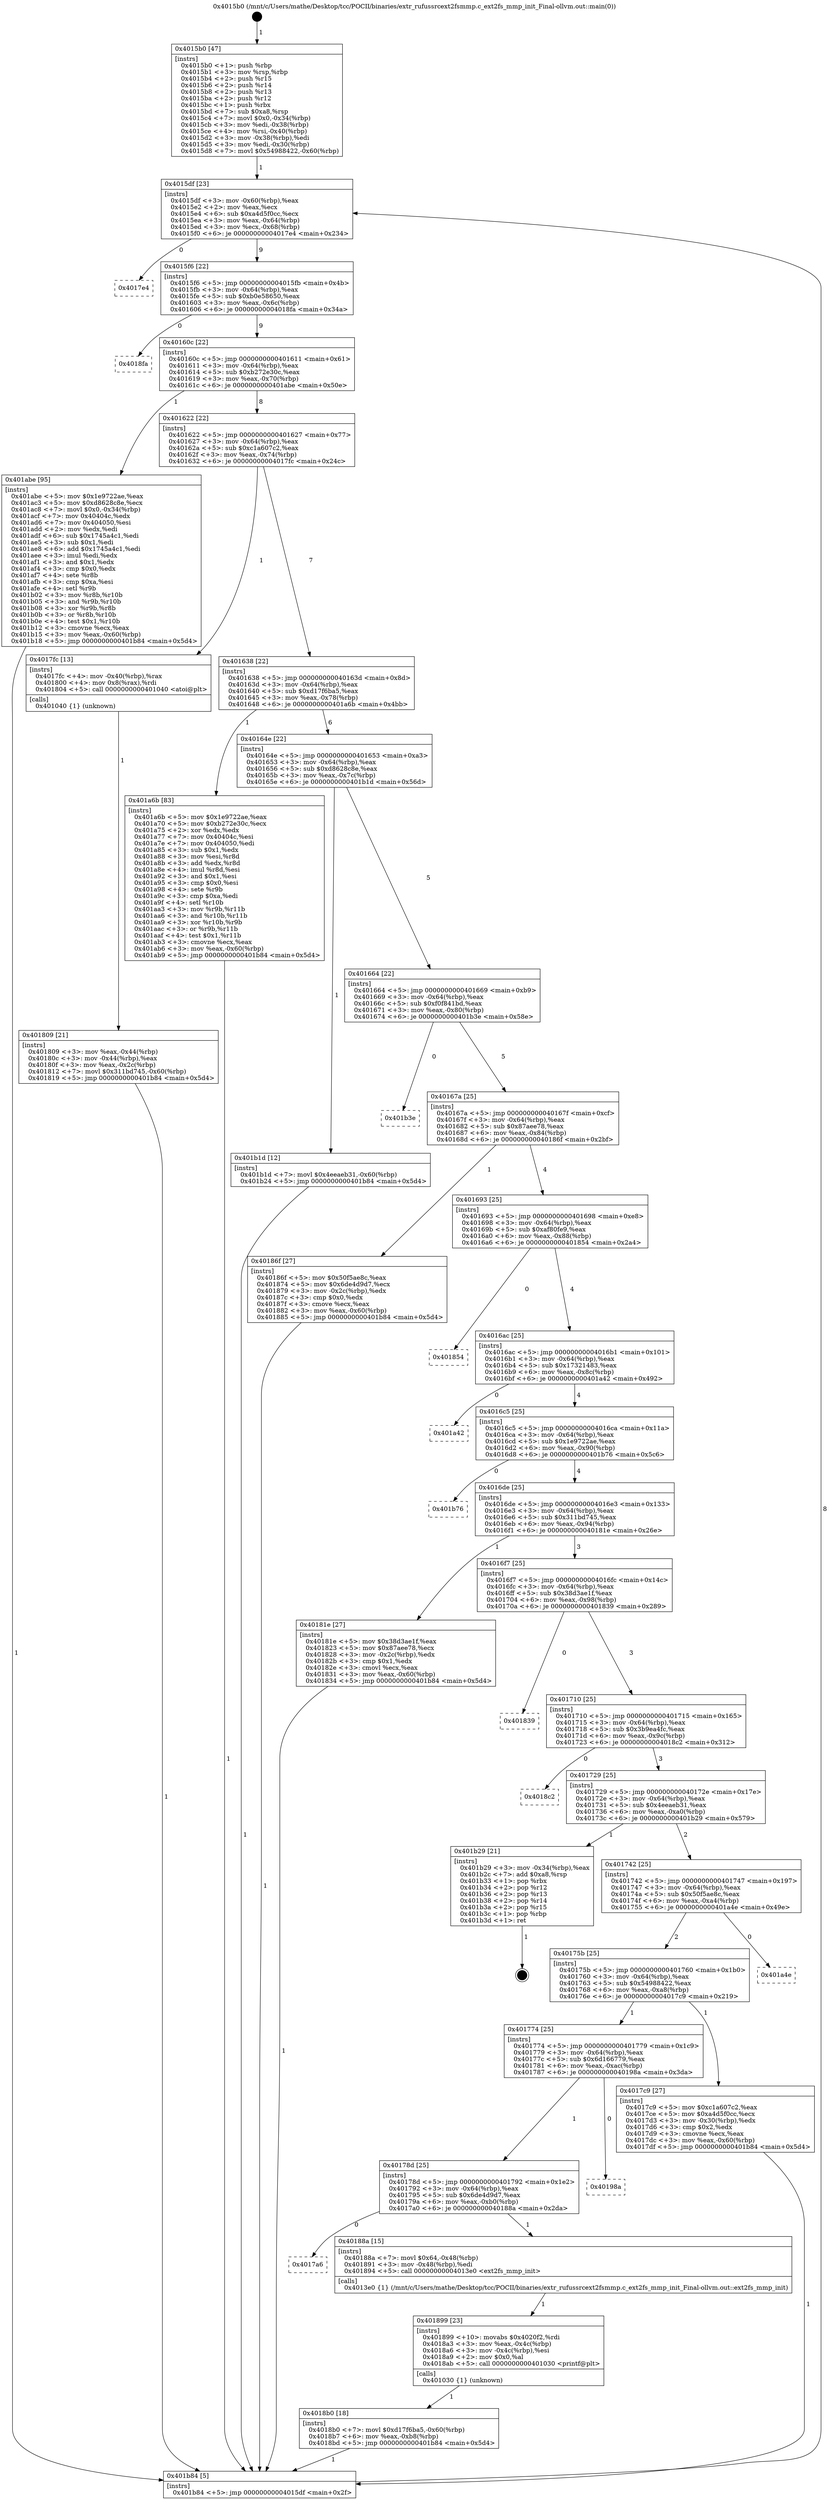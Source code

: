 digraph "0x4015b0" {
  label = "0x4015b0 (/mnt/c/Users/mathe/Desktop/tcc/POCII/binaries/extr_rufussrcext2fsmmp.c_ext2fs_mmp_init_Final-ollvm.out::main(0))"
  labelloc = "t"
  node[shape=record]

  Entry [label="",width=0.3,height=0.3,shape=circle,fillcolor=black,style=filled]
  "0x4015df" [label="{
     0x4015df [23]\l
     | [instrs]\l
     &nbsp;&nbsp;0x4015df \<+3\>: mov -0x60(%rbp),%eax\l
     &nbsp;&nbsp;0x4015e2 \<+2\>: mov %eax,%ecx\l
     &nbsp;&nbsp;0x4015e4 \<+6\>: sub $0xa4d5f0cc,%ecx\l
     &nbsp;&nbsp;0x4015ea \<+3\>: mov %eax,-0x64(%rbp)\l
     &nbsp;&nbsp;0x4015ed \<+3\>: mov %ecx,-0x68(%rbp)\l
     &nbsp;&nbsp;0x4015f0 \<+6\>: je 00000000004017e4 \<main+0x234\>\l
  }"]
  "0x4017e4" [label="{
     0x4017e4\l
  }", style=dashed]
  "0x4015f6" [label="{
     0x4015f6 [22]\l
     | [instrs]\l
     &nbsp;&nbsp;0x4015f6 \<+5\>: jmp 00000000004015fb \<main+0x4b\>\l
     &nbsp;&nbsp;0x4015fb \<+3\>: mov -0x64(%rbp),%eax\l
     &nbsp;&nbsp;0x4015fe \<+5\>: sub $0xb0e58650,%eax\l
     &nbsp;&nbsp;0x401603 \<+3\>: mov %eax,-0x6c(%rbp)\l
     &nbsp;&nbsp;0x401606 \<+6\>: je 00000000004018fa \<main+0x34a\>\l
  }"]
  Exit [label="",width=0.3,height=0.3,shape=circle,fillcolor=black,style=filled,peripheries=2]
  "0x4018fa" [label="{
     0x4018fa\l
  }", style=dashed]
  "0x40160c" [label="{
     0x40160c [22]\l
     | [instrs]\l
     &nbsp;&nbsp;0x40160c \<+5\>: jmp 0000000000401611 \<main+0x61\>\l
     &nbsp;&nbsp;0x401611 \<+3\>: mov -0x64(%rbp),%eax\l
     &nbsp;&nbsp;0x401614 \<+5\>: sub $0xb272e30c,%eax\l
     &nbsp;&nbsp;0x401619 \<+3\>: mov %eax,-0x70(%rbp)\l
     &nbsp;&nbsp;0x40161c \<+6\>: je 0000000000401abe \<main+0x50e\>\l
  }"]
  "0x4018b0" [label="{
     0x4018b0 [18]\l
     | [instrs]\l
     &nbsp;&nbsp;0x4018b0 \<+7\>: movl $0xd17f6ba5,-0x60(%rbp)\l
     &nbsp;&nbsp;0x4018b7 \<+6\>: mov %eax,-0xb8(%rbp)\l
     &nbsp;&nbsp;0x4018bd \<+5\>: jmp 0000000000401b84 \<main+0x5d4\>\l
  }"]
  "0x401abe" [label="{
     0x401abe [95]\l
     | [instrs]\l
     &nbsp;&nbsp;0x401abe \<+5\>: mov $0x1e9722ae,%eax\l
     &nbsp;&nbsp;0x401ac3 \<+5\>: mov $0xd8628c8e,%ecx\l
     &nbsp;&nbsp;0x401ac8 \<+7\>: movl $0x0,-0x34(%rbp)\l
     &nbsp;&nbsp;0x401acf \<+7\>: mov 0x40404c,%edx\l
     &nbsp;&nbsp;0x401ad6 \<+7\>: mov 0x404050,%esi\l
     &nbsp;&nbsp;0x401add \<+2\>: mov %edx,%edi\l
     &nbsp;&nbsp;0x401adf \<+6\>: sub $0x1745a4c1,%edi\l
     &nbsp;&nbsp;0x401ae5 \<+3\>: sub $0x1,%edi\l
     &nbsp;&nbsp;0x401ae8 \<+6\>: add $0x1745a4c1,%edi\l
     &nbsp;&nbsp;0x401aee \<+3\>: imul %edi,%edx\l
     &nbsp;&nbsp;0x401af1 \<+3\>: and $0x1,%edx\l
     &nbsp;&nbsp;0x401af4 \<+3\>: cmp $0x0,%edx\l
     &nbsp;&nbsp;0x401af7 \<+4\>: sete %r8b\l
     &nbsp;&nbsp;0x401afb \<+3\>: cmp $0xa,%esi\l
     &nbsp;&nbsp;0x401afe \<+4\>: setl %r9b\l
     &nbsp;&nbsp;0x401b02 \<+3\>: mov %r8b,%r10b\l
     &nbsp;&nbsp;0x401b05 \<+3\>: and %r9b,%r10b\l
     &nbsp;&nbsp;0x401b08 \<+3\>: xor %r9b,%r8b\l
     &nbsp;&nbsp;0x401b0b \<+3\>: or %r8b,%r10b\l
     &nbsp;&nbsp;0x401b0e \<+4\>: test $0x1,%r10b\l
     &nbsp;&nbsp;0x401b12 \<+3\>: cmovne %ecx,%eax\l
     &nbsp;&nbsp;0x401b15 \<+3\>: mov %eax,-0x60(%rbp)\l
     &nbsp;&nbsp;0x401b18 \<+5\>: jmp 0000000000401b84 \<main+0x5d4\>\l
  }"]
  "0x401622" [label="{
     0x401622 [22]\l
     | [instrs]\l
     &nbsp;&nbsp;0x401622 \<+5\>: jmp 0000000000401627 \<main+0x77\>\l
     &nbsp;&nbsp;0x401627 \<+3\>: mov -0x64(%rbp),%eax\l
     &nbsp;&nbsp;0x40162a \<+5\>: sub $0xc1a607c2,%eax\l
     &nbsp;&nbsp;0x40162f \<+3\>: mov %eax,-0x74(%rbp)\l
     &nbsp;&nbsp;0x401632 \<+6\>: je 00000000004017fc \<main+0x24c\>\l
  }"]
  "0x401899" [label="{
     0x401899 [23]\l
     | [instrs]\l
     &nbsp;&nbsp;0x401899 \<+10\>: movabs $0x4020f2,%rdi\l
     &nbsp;&nbsp;0x4018a3 \<+3\>: mov %eax,-0x4c(%rbp)\l
     &nbsp;&nbsp;0x4018a6 \<+3\>: mov -0x4c(%rbp),%esi\l
     &nbsp;&nbsp;0x4018a9 \<+2\>: mov $0x0,%al\l
     &nbsp;&nbsp;0x4018ab \<+5\>: call 0000000000401030 \<printf@plt\>\l
     | [calls]\l
     &nbsp;&nbsp;0x401030 \{1\} (unknown)\l
  }"]
  "0x4017fc" [label="{
     0x4017fc [13]\l
     | [instrs]\l
     &nbsp;&nbsp;0x4017fc \<+4\>: mov -0x40(%rbp),%rax\l
     &nbsp;&nbsp;0x401800 \<+4\>: mov 0x8(%rax),%rdi\l
     &nbsp;&nbsp;0x401804 \<+5\>: call 0000000000401040 \<atoi@plt\>\l
     | [calls]\l
     &nbsp;&nbsp;0x401040 \{1\} (unknown)\l
  }"]
  "0x401638" [label="{
     0x401638 [22]\l
     | [instrs]\l
     &nbsp;&nbsp;0x401638 \<+5\>: jmp 000000000040163d \<main+0x8d\>\l
     &nbsp;&nbsp;0x40163d \<+3\>: mov -0x64(%rbp),%eax\l
     &nbsp;&nbsp;0x401640 \<+5\>: sub $0xd17f6ba5,%eax\l
     &nbsp;&nbsp;0x401645 \<+3\>: mov %eax,-0x78(%rbp)\l
     &nbsp;&nbsp;0x401648 \<+6\>: je 0000000000401a6b \<main+0x4bb\>\l
  }"]
  "0x4017a6" [label="{
     0x4017a6\l
  }", style=dashed]
  "0x401a6b" [label="{
     0x401a6b [83]\l
     | [instrs]\l
     &nbsp;&nbsp;0x401a6b \<+5\>: mov $0x1e9722ae,%eax\l
     &nbsp;&nbsp;0x401a70 \<+5\>: mov $0xb272e30c,%ecx\l
     &nbsp;&nbsp;0x401a75 \<+2\>: xor %edx,%edx\l
     &nbsp;&nbsp;0x401a77 \<+7\>: mov 0x40404c,%esi\l
     &nbsp;&nbsp;0x401a7e \<+7\>: mov 0x404050,%edi\l
     &nbsp;&nbsp;0x401a85 \<+3\>: sub $0x1,%edx\l
     &nbsp;&nbsp;0x401a88 \<+3\>: mov %esi,%r8d\l
     &nbsp;&nbsp;0x401a8b \<+3\>: add %edx,%r8d\l
     &nbsp;&nbsp;0x401a8e \<+4\>: imul %r8d,%esi\l
     &nbsp;&nbsp;0x401a92 \<+3\>: and $0x1,%esi\l
     &nbsp;&nbsp;0x401a95 \<+3\>: cmp $0x0,%esi\l
     &nbsp;&nbsp;0x401a98 \<+4\>: sete %r9b\l
     &nbsp;&nbsp;0x401a9c \<+3\>: cmp $0xa,%edi\l
     &nbsp;&nbsp;0x401a9f \<+4\>: setl %r10b\l
     &nbsp;&nbsp;0x401aa3 \<+3\>: mov %r9b,%r11b\l
     &nbsp;&nbsp;0x401aa6 \<+3\>: and %r10b,%r11b\l
     &nbsp;&nbsp;0x401aa9 \<+3\>: xor %r10b,%r9b\l
     &nbsp;&nbsp;0x401aac \<+3\>: or %r9b,%r11b\l
     &nbsp;&nbsp;0x401aaf \<+4\>: test $0x1,%r11b\l
     &nbsp;&nbsp;0x401ab3 \<+3\>: cmovne %ecx,%eax\l
     &nbsp;&nbsp;0x401ab6 \<+3\>: mov %eax,-0x60(%rbp)\l
     &nbsp;&nbsp;0x401ab9 \<+5\>: jmp 0000000000401b84 \<main+0x5d4\>\l
  }"]
  "0x40164e" [label="{
     0x40164e [22]\l
     | [instrs]\l
     &nbsp;&nbsp;0x40164e \<+5\>: jmp 0000000000401653 \<main+0xa3\>\l
     &nbsp;&nbsp;0x401653 \<+3\>: mov -0x64(%rbp),%eax\l
     &nbsp;&nbsp;0x401656 \<+5\>: sub $0xd8628c8e,%eax\l
     &nbsp;&nbsp;0x40165b \<+3\>: mov %eax,-0x7c(%rbp)\l
     &nbsp;&nbsp;0x40165e \<+6\>: je 0000000000401b1d \<main+0x56d\>\l
  }"]
  "0x40188a" [label="{
     0x40188a [15]\l
     | [instrs]\l
     &nbsp;&nbsp;0x40188a \<+7\>: movl $0x64,-0x48(%rbp)\l
     &nbsp;&nbsp;0x401891 \<+3\>: mov -0x48(%rbp),%edi\l
     &nbsp;&nbsp;0x401894 \<+5\>: call 00000000004013e0 \<ext2fs_mmp_init\>\l
     | [calls]\l
     &nbsp;&nbsp;0x4013e0 \{1\} (/mnt/c/Users/mathe/Desktop/tcc/POCII/binaries/extr_rufussrcext2fsmmp.c_ext2fs_mmp_init_Final-ollvm.out::ext2fs_mmp_init)\l
  }"]
  "0x401b1d" [label="{
     0x401b1d [12]\l
     | [instrs]\l
     &nbsp;&nbsp;0x401b1d \<+7\>: movl $0x4eeaeb31,-0x60(%rbp)\l
     &nbsp;&nbsp;0x401b24 \<+5\>: jmp 0000000000401b84 \<main+0x5d4\>\l
  }"]
  "0x401664" [label="{
     0x401664 [22]\l
     | [instrs]\l
     &nbsp;&nbsp;0x401664 \<+5\>: jmp 0000000000401669 \<main+0xb9\>\l
     &nbsp;&nbsp;0x401669 \<+3\>: mov -0x64(%rbp),%eax\l
     &nbsp;&nbsp;0x40166c \<+5\>: sub $0xf0f841bd,%eax\l
     &nbsp;&nbsp;0x401671 \<+3\>: mov %eax,-0x80(%rbp)\l
     &nbsp;&nbsp;0x401674 \<+6\>: je 0000000000401b3e \<main+0x58e\>\l
  }"]
  "0x40178d" [label="{
     0x40178d [25]\l
     | [instrs]\l
     &nbsp;&nbsp;0x40178d \<+5\>: jmp 0000000000401792 \<main+0x1e2\>\l
     &nbsp;&nbsp;0x401792 \<+3\>: mov -0x64(%rbp),%eax\l
     &nbsp;&nbsp;0x401795 \<+5\>: sub $0x6de4d9d7,%eax\l
     &nbsp;&nbsp;0x40179a \<+6\>: mov %eax,-0xb0(%rbp)\l
     &nbsp;&nbsp;0x4017a0 \<+6\>: je 000000000040188a \<main+0x2da\>\l
  }"]
  "0x401b3e" [label="{
     0x401b3e\l
  }", style=dashed]
  "0x40167a" [label="{
     0x40167a [25]\l
     | [instrs]\l
     &nbsp;&nbsp;0x40167a \<+5\>: jmp 000000000040167f \<main+0xcf\>\l
     &nbsp;&nbsp;0x40167f \<+3\>: mov -0x64(%rbp),%eax\l
     &nbsp;&nbsp;0x401682 \<+5\>: sub $0x87aee78,%eax\l
     &nbsp;&nbsp;0x401687 \<+6\>: mov %eax,-0x84(%rbp)\l
     &nbsp;&nbsp;0x40168d \<+6\>: je 000000000040186f \<main+0x2bf\>\l
  }"]
  "0x40198a" [label="{
     0x40198a\l
  }", style=dashed]
  "0x40186f" [label="{
     0x40186f [27]\l
     | [instrs]\l
     &nbsp;&nbsp;0x40186f \<+5\>: mov $0x50f5ae8c,%eax\l
     &nbsp;&nbsp;0x401874 \<+5\>: mov $0x6de4d9d7,%ecx\l
     &nbsp;&nbsp;0x401879 \<+3\>: mov -0x2c(%rbp),%edx\l
     &nbsp;&nbsp;0x40187c \<+3\>: cmp $0x0,%edx\l
     &nbsp;&nbsp;0x40187f \<+3\>: cmove %ecx,%eax\l
     &nbsp;&nbsp;0x401882 \<+3\>: mov %eax,-0x60(%rbp)\l
     &nbsp;&nbsp;0x401885 \<+5\>: jmp 0000000000401b84 \<main+0x5d4\>\l
  }"]
  "0x401693" [label="{
     0x401693 [25]\l
     | [instrs]\l
     &nbsp;&nbsp;0x401693 \<+5\>: jmp 0000000000401698 \<main+0xe8\>\l
     &nbsp;&nbsp;0x401698 \<+3\>: mov -0x64(%rbp),%eax\l
     &nbsp;&nbsp;0x40169b \<+5\>: sub $0xaf80fe9,%eax\l
     &nbsp;&nbsp;0x4016a0 \<+6\>: mov %eax,-0x88(%rbp)\l
     &nbsp;&nbsp;0x4016a6 \<+6\>: je 0000000000401854 \<main+0x2a4\>\l
  }"]
  "0x401809" [label="{
     0x401809 [21]\l
     | [instrs]\l
     &nbsp;&nbsp;0x401809 \<+3\>: mov %eax,-0x44(%rbp)\l
     &nbsp;&nbsp;0x40180c \<+3\>: mov -0x44(%rbp),%eax\l
     &nbsp;&nbsp;0x40180f \<+3\>: mov %eax,-0x2c(%rbp)\l
     &nbsp;&nbsp;0x401812 \<+7\>: movl $0x311bd745,-0x60(%rbp)\l
     &nbsp;&nbsp;0x401819 \<+5\>: jmp 0000000000401b84 \<main+0x5d4\>\l
  }"]
  "0x401854" [label="{
     0x401854\l
  }", style=dashed]
  "0x4016ac" [label="{
     0x4016ac [25]\l
     | [instrs]\l
     &nbsp;&nbsp;0x4016ac \<+5\>: jmp 00000000004016b1 \<main+0x101\>\l
     &nbsp;&nbsp;0x4016b1 \<+3\>: mov -0x64(%rbp),%eax\l
     &nbsp;&nbsp;0x4016b4 \<+5\>: sub $0x17321483,%eax\l
     &nbsp;&nbsp;0x4016b9 \<+6\>: mov %eax,-0x8c(%rbp)\l
     &nbsp;&nbsp;0x4016bf \<+6\>: je 0000000000401a42 \<main+0x492\>\l
  }"]
  "0x4015b0" [label="{
     0x4015b0 [47]\l
     | [instrs]\l
     &nbsp;&nbsp;0x4015b0 \<+1\>: push %rbp\l
     &nbsp;&nbsp;0x4015b1 \<+3\>: mov %rsp,%rbp\l
     &nbsp;&nbsp;0x4015b4 \<+2\>: push %r15\l
     &nbsp;&nbsp;0x4015b6 \<+2\>: push %r14\l
     &nbsp;&nbsp;0x4015b8 \<+2\>: push %r13\l
     &nbsp;&nbsp;0x4015ba \<+2\>: push %r12\l
     &nbsp;&nbsp;0x4015bc \<+1\>: push %rbx\l
     &nbsp;&nbsp;0x4015bd \<+7\>: sub $0xa8,%rsp\l
     &nbsp;&nbsp;0x4015c4 \<+7\>: movl $0x0,-0x34(%rbp)\l
     &nbsp;&nbsp;0x4015cb \<+3\>: mov %edi,-0x38(%rbp)\l
     &nbsp;&nbsp;0x4015ce \<+4\>: mov %rsi,-0x40(%rbp)\l
     &nbsp;&nbsp;0x4015d2 \<+3\>: mov -0x38(%rbp),%edi\l
     &nbsp;&nbsp;0x4015d5 \<+3\>: mov %edi,-0x30(%rbp)\l
     &nbsp;&nbsp;0x4015d8 \<+7\>: movl $0x54988422,-0x60(%rbp)\l
  }"]
  "0x401a42" [label="{
     0x401a42\l
  }", style=dashed]
  "0x4016c5" [label="{
     0x4016c5 [25]\l
     | [instrs]\l
     &nbsp;&nbsp;0x4016c5 \<+5\>: jmp 00000000004016ca \<main+0x11a\>\l
     &nbsp;&nbsp;0x4016ca \<+3\>: mov -0x64(%rbp),%eax\l
     &nbsp;&nbsp;0x4016cd \<+5\>: sub $0x1e9722ae,%eax\l
     &nbsp;&nbsp;0x4016d2 \<+6\>: mov %eax,-0x90(%rbp)\l
     &nbsp;&nbsp;0x4016d8 \<+6\>: je 0000000000401b76 \<main+0x5c6\>\l
  }"]
  "0x401b84" [label="{
     0x401b84 [5]\l
     | [instrs]\l
     &nbsp;&nbsp;0x401b84 \<+5\>: jmp 00000000004015df \<main+0x2f\>\l
  }"]
  "0x401b76" [label="{
     0x401b76\l
  }", style=dashed]
  "0x4016de" [label="{
     0x4016de [25]\l
     | [instrs]\l
     &nbsp;&nbsp;0x4016de \<+5\>: jmp 00000000004016e3 \<main+0x133\>\l
     &nbsp;&nbsp;0x4016e3 \<+3\>: mov -0x64(%rbp),%eax\l
     &nbsp;&nbsp;0x4016e6 \<+5\>: sub $0x311bd745,%eax\l
     &nbsp;&nbsp;0x4016eb \<+6\>: mov %eax,-0x94(%rbp)\l
     &nbsp;&nbsp;0x4016f1 \<+6\>: je 000000000040181e \<main+0x26e\>\l
  }"]
  "0x401774" [label="{
     0x401774 [25]\l
     | [instrs]\l
     &nbsp;&nbsp;0x401774 \<+5\>: jmp 0000000000401779 \<main+0x1c9\>\l
     &nbsp;&nbsp;0x401779 \<+3\>: mov -0x64(%rbp),%eax\l
     &nbsp;&nbsp;0x40177c \<+5\>: sub $0x6d166779,%eax\l
     &nbsp;&nbsp;0x401781 \<+6\>: mov %eax,-0xac(%rbp)\l
     &nbsp;&nbsp;0x401787 \<+6\>: je 000000000040198a \<main+0x3da\>\l
  }"]
  "0x40181e" [label="{
     0x40181e [27]\l
     | [instrs]\l
     &nbsp;&nbsp;0x40181e \<+5\>: mov $0x38d3ae1f,%eax\l
     &nbsp;&nbsp;0x401823 \<+5\>: mov $0x87aee78,%ecx\l
     &nbsp;&nbsp;0x401828 \<+3\>: mov -0x2c(%rbp),%edx\l
     &nbsp;&nbsp;0x40182b \<+3\>: cmp $0x1,%edx\l
     &nbsp;&nbsp;0x40182e \<+3\>: cmovl %ecx,%eax\l
     &nbsp;&nbsp;0x401831 \<+3\>: mov %eax,-0x60(%rbp)\l
     &nbsp;&nbsp;0x401834 \<+5\>: jmp 0000000000401b84 \<main+0x5d4\>\l
  }"]
  "0x4016f7" [label="{
     0x4016f7 [25]\l
     | [instrs]\l
     &nbsp;&nbsp;0x4016f7 \<+5\>: jmp 00000000004016fc \<main+0x14c\>\l
     &nbsp;&nbsp;0x4016fc \<+3\>: mov -0x64(%rbp),%eax\l
     &nbsp;&nbsp;0x4016ff \<+5\>: sub $0x38d3ae1f,%eax\l
     &nbsp;&nbsp;0x401704 \<+6\>: mov %eax,-0x98(%rbp)\l
     &nbsp;&nbsp;0x40170a \<+6\>: je 0000000000401839 \<main+0x289\>\l
  }"]
  "0x4017c9" [label="{
     0x4017c9 [27]\l
     | [instrs]\l
     &nbsp;&nbsp;0x4017c9 \<+5\>: mov $0xc1a607c2,%eax\l
     &nbsp;&nbsp;0x4017ce \<+5\>: mov $0xa4d5f0cc,%ecx\l
     &nbsp;&nbsp;0x4017d3 \<+3\>: mov -0x30(%rbp),%edx\l
     &nbsp;&nbsp;0x4017d6 \<+3\>: cmp $0x2,%edx\l
     &nbsp;&nbsp;0x4017d9 \<+3\>: cmovne %ecx,%eax\l
     &nbsp;&nbsp;0x4017dc \<+3\>: mov %eax,-0x60(%rbp)\l
     &nbsp;&nbsp;0x4017df \<+5\>: jmp 0000000000401b84 \<main+0x5d4\>\l
  }"]
  "0x401839" [label="{
     0x401839\l
  }", style=dashed]
  "0x401710" [label="{
     0x401710 [25]\l
     | [instrs]\l
     &nbsp;&nbsp;0x401710 \<+5\>: jmp 0000000000401715 \<main+0x165\>\l
     &nbsp;&nbsp;0x401715 \<+3\>: mov -0x64(%rbp),%eax\l
     &nbsp;&nbsp;0x401718 \<+5\>: sub $0x3b9ea4fc,%eax\l
     &nbsp;&nbsp;0x40171d \<+6\>: mov %eax,-0x9c(%rbp)\l
     &nbsp;&nbsp;0x401723 \<+6\>: je 00000000004018c2 \<main+0x312\>\l
  }"]
  "0x40175b" [label="{
     0x40175b [25]\l
     | [instrs]\l
     &nbsp;&nbsp;0x40175b \<+5\>: jmp 0000000000401760 \<main+0x1b0\>\l
     &nbsp;&nbsp;0x401760 \<+3\>: mov -0x64(%rbp),%eax\l
     &nbsp;&nbsp;0x401763 \<+5\>: sub $0x54988422,%eax\l
     &nbsp;&nbsp;0x401768 \<+6\>: mov %eax,-0xa8(%rbp)\l
     &nbsp;&nbsp;0x40176e \<+6\>: je 00000000004017c9 \<main+0x219\>\l
  }"]
  "0x4018c2" [label="{
     0x4018c2\l
  }", style=dashed]
  "0x401729" [label="{
     0x401729 [25]\l
     | [instrs]\l
     &nbsp;&nbsp;0x401729 \<+5\>: jmp 000000000040172e \<main+0x17e\>\l
     &nbsp;&nbsp;0x40172e \<+3\>: mov -0x64(%rbp),%eax\l
     &nbsp;&nbsp;0x401731 \<+5\>: sub $0x4eeaeb31,%eax\l
     &nbsp;&nbsp;0x401736 \<+6\>: mov %eax,-0xa0(%rbp)\l
     &nbsp;&nbsp;0x40173c \<+6\>: je 0000000000401b29 \<main+0x579\>\l
  }"]
  "0x401a4e" [label="{
     0x401a4e\l
  }", style=dashed]
  "0x401b29" [label="{
     0x401b29 [21]\l
     | [instrs]\l
     &nbsp;&nbsp;0x401b29 \<+3\>: mov -0x34(%rbp),%eax\l
     &nbsp;&nbsp;0x401b2c \<+7\>: add $0xa8,%rsp\l
     &nbsp;&nbsp;0x401b33 \<+1\>: pop %rbx\l
     &nbsp;&nbsp;0x401b34 \<+2\>: pop %r12\l
     &nbsp;&nbsp;0x401b36 \<+2\>: pop %r13\l
     &nbsp;&nbsp;0x401b38 \<+2\>: pop %r14\l
     &nbsp;&nbsp;0x401b3a \<+2\>: pop %r15\l
     &nbsp;&nbsp;0x401b3c \<+1\>: pop %rbp\l
     &nbsp;&nbsp;0x401b3d \<+1\>: ret\l
  }"]
  "0x401742" [label="{
     0x401742 [25]\l
     | [instrs]\l
     &nbsp;&nbsp;0x401742 \<+5\>: jmp 0000000000401747 \<main+0x197\>\l
     &nbsp;&nbsp;0x401747 \<+3\>: mov -0x64(%rbp),%eax\l
     &nbsp;&nbsp;0x40174a \<+5\>: sub $0x50f5ae8c,%eax\l
     &nbsp;&nbsp;0x40174f \<+6\>: mov %eax,-0xa4(%rbp)\l
     &nbsp;&nbsp;0x401755 \<+6\>: je 0000000000401a4e \<main+0x49e\>\l
  }"]
  Entry -> "0x4015b0" [label=" 1"]
  "0x4015df" -> "0x4017e4" [label=" 0"]
  "0x4015df" -> "0x4015f6" [label=" 9"]
  "0x401b29" -> Exit [label=" 1"]
  "0x4015f6" -> "0x4018fa" [label=" 0"]
  "0x4015f6" -> "0x40160c" [label=" 9"]
  "0x401b1d" -> "0x401b84" [label=" 1"]
  "0x40160c" -> "0x401abe" [label=" 1"]
  "0x40160c" -> "0x401622" [label=" 8"]
  "0x401abe" -> "0x401b84" [label=" 1"]
  "0x401622" -> "0x4017fc" [label=" 1"]
  "0x401622" -> "0x401638" [label=" 7"]
  "0x401a6b" -> "0x401b84" [label=" 1"]
  "0x401638" -> "0x401a6b" [label=" 1"]
  "0x401638" -> "0x40164e" [label=" 6"]
  "0x4018b0" -> "0x401b84" [label=" 1"]
  "0x40164e" -> "0x401b1d" [label=" 1"]
  "0x40164e" -> "0x401664" [label=" 5"]
  "0x401899" -> "0x4018b0" [label=" 1"]
  "0x401664" -> "0x401b3e" [label=" 0"]
  "0x401664" -> "0x40167a" [label=" 5"]
  "0x40178d" -> "0x4017a6" [label=" 0"]
  "0x40167a" -> "0x40186f" [label=" 1"]
  "0x40167a" -> "0x401693" [label=" 4"]
  "0x40178d" -> "0x40188a" [label=" 1"]
  "0x401693" -> "0x401854" [label=" 0"]
  "0x401693" -> "0x4016ac" [label=" 4"]
  "0x401774" -> "0x40178d" [label=" 1"]
  "0x4016ac" -> "0x401a42" [label=" 0"]
  "0x4016ac" -> "0x4016c5" [label=" 4"]
  "0x401774" -> "0x40198a" [label=" 0"]
  "0x4016c5" -> "0x401b76" [label=" 0"]
  "0x4016c5" -> "0x4016de" [label=" 4"]
  "0x40188a" -> "0x401899" [label=" 1"]
  "0x4016de" -> "0x40181e" [label=" 1"]
  "0x4016de" -> "0x4016f7" [label=" 3"]
  "0x40186f" -> "0x401b84" [label=" 1"]
  "0x4016f7" -> "0x401839" [label=" 0"]
  "0x4016f7" -> "0x401710" [label=" 3"]
  "0x40181e" -> "0x401b84" [label=" 1"]
  "0x401710" -> "0x4018c2" [label=" 0"]
  "0x401710" -> "0x401729" [label=" 3"]
  "0x4017fc" -> "0x401809" [label=" 1"]
  "0x401729" -> "0x401b29" [label=" 1"]
  "0x401729" -> "0x401742" [label=" 2"]
  "0x401b84" -> "0x4015df" [label=" 8"]
  "0x401742" -> "0x401a4e" [label=" 0"]
  "0x401742" -> "0x40175b" [label=" 2"]
  "0x401809" -> "0x401b84" [label=" 1"]
  "0x40175b" -> "0x4017c9" [label=" 1"]
  "0x40175b" -> "0x401774" [label=" 1"]
  "0x4017c9" -> "0x401b84" [label=" 1"]
  "0x4015b0" -> "0x4015df" [label=" 1"]
}
